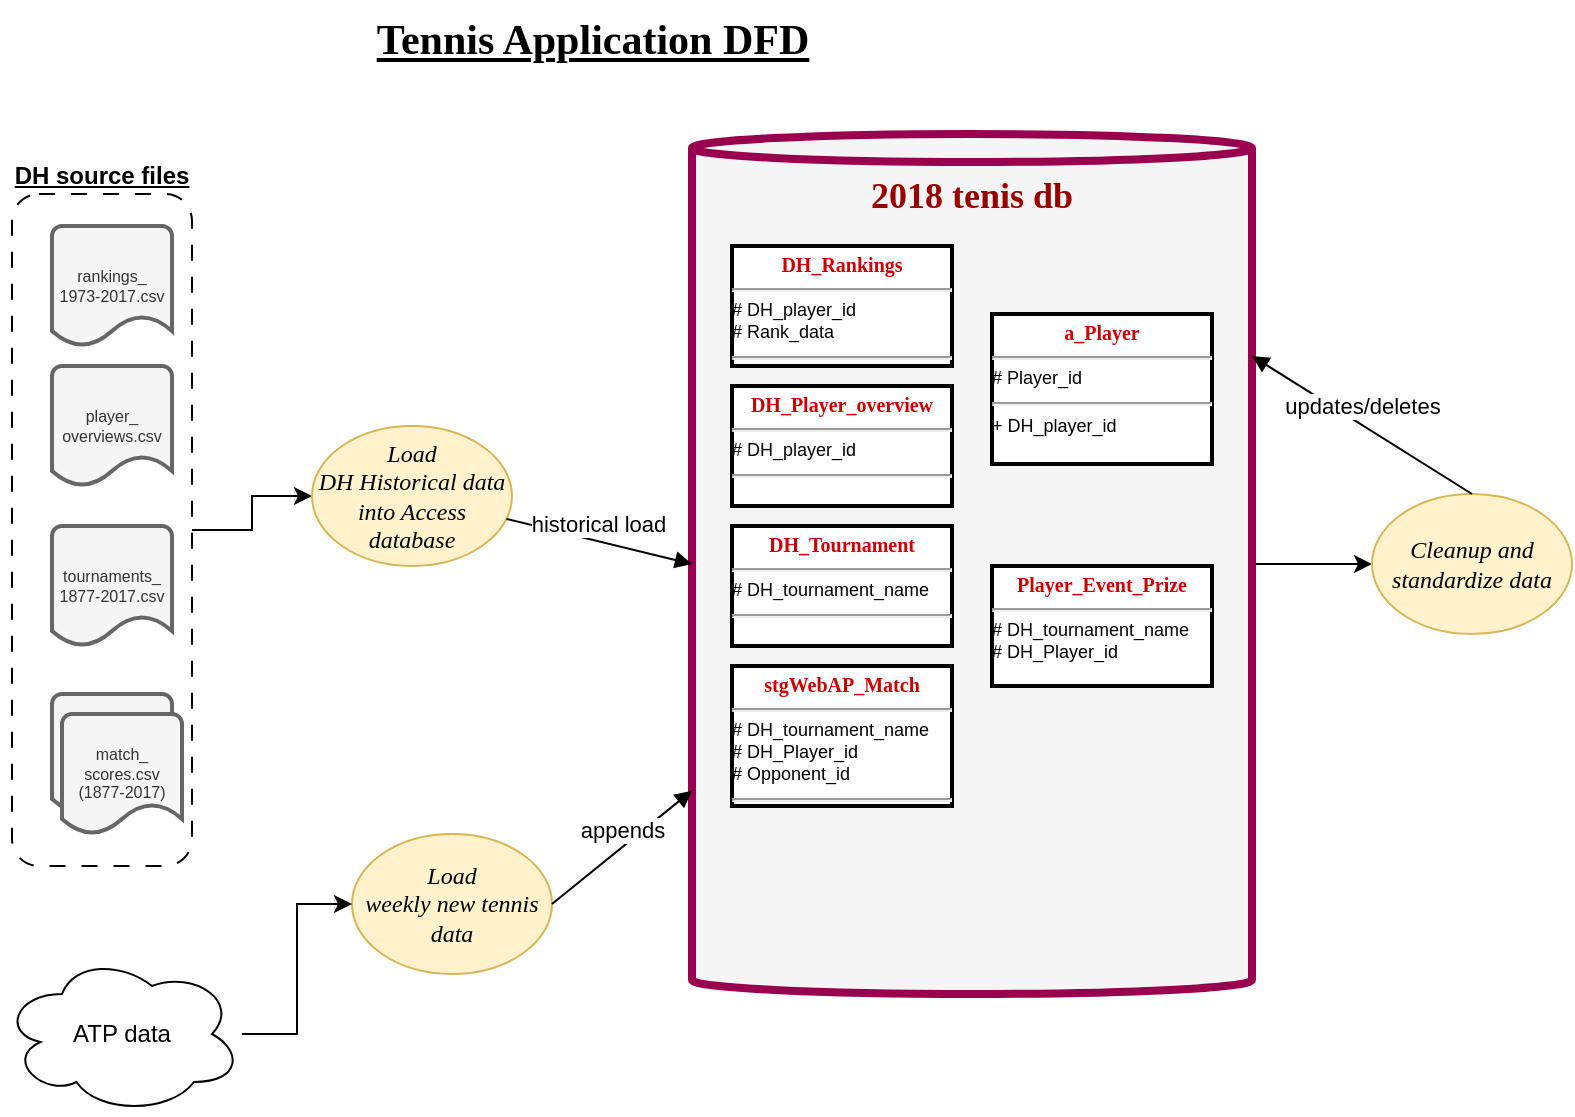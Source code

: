 <mxfile version="23.1.2" type="github">
  <diagram name="Page-1" id="kUrJyP3hPcw0KVRRPLDu">
    <mxGraphModel dx="1050" dy="637" grid="1" gridSize="10" guides="1" tooltips="1" connect="1" arrows="1" fold="1" page="1" pageScale="1" pageWidth="850" pageHeight="1100" math="0" shadow="0">
      <root>
        <mxCell id="0" />
        <mxCell id="1" parent="0" />
        <mxCell id="TPA7m0evjedZW9a33_sm-21" style="edgeStyle=orthogonalEdgeStyle;rounded=0;orthogonalLoop=1;jettySize=auto;html=1;entryX=0;entryY=0.5;entryDx=0;entryDy=0;" edge="1" parent="1" source="TPA7m0evjedZW9a33_sm-6" target="TPA7m0evjedZW9a33_sm-2">
          <mxGeometry relative="1" as="geometry" />
        </mxCell>
        <mxCell id="TPA7m0evjedZW9a33_sm-6" value="DH source files" style="rounded=1;whiteSpace=wrap;html=1;dashed=1;dashPattern=8 8;fillColor=none;labelPosition=center;verticalLabelPosition=top;align=center;verticalAlign=bottom;fontStyle=5" vertex="1" parent="1">
          <mxGeometry x="10" y="100" width="90" height="336" as="geometry" />
        </mxCell>
        <mxCell id="TPA7m0evjedZW9a33_sm-23" style="edgeStyle=orthogonalEdgeStyle;rounded=0;orthogonalLoop=1;jettySize=auto;html=1;" edge="1" parent="1" source="TPA7m0evjedZW9a33_sm-1" target="TPA7m0evjedZW9a33_sm-22">
          <mxGeometry relative="1" as="geometry" />
        </mxCell>
        <mxCell id="TPA7m0evjedZW9a33_sm-1" value="2018 tenis db" style="shape=cylinder3;whiteSpace=wrap;html=1;boundedLbl=1;backgroundOutline=1;size=7;verticalAlign=top;fontStyle=1;fontSize=18;fontColor=#990000;fillColor=#f5f5f5;strokeColor=#99004D;fontFamily=Georgia;strokeWidth=4;" vertex="1" parent="1">
          <mxGeometry x="350" y="70" width="280" height="430" as="geometry" />
        </mxCell>
        <mxCell id="TPA7m0evjedZW9a33_sm-2" value="Load &lt;br&gt;DH Historical data into Access database" style="ellipse;whiteSpace=wrap;html=1;fillColor=#fff2cc;strokeColor=#d6b656;fontFamily=Times New Roman;fontStyle=2" vertex="1" parent="1">
          <mxGeometry x="160" y="216" width="100" height="70" as="geometry" />
        </mxCell>
        <mxCell id="TPA7m0evjedZW9a33_sm-3" value="&lt;p style=&quot;margin: 4px 0px 0px; text-align: center;&quot;&gt;&lt;b style=&quot;&quot;&gt;&lt;font face=&quot;Comic Sans MS&quot; color=&quot;#cc0000&quot; style=&quot;font-size: 10px;&quot;&gt;DH_Player_overview&lt;/font&gt;&lt;/b&gt;&lt;br style=&quot;font-size: 9px;&quot;&gt;&lt;/p&gt;&lt;hr style=&quot;font-size: 9px;&quot;&gt;# DH_player_id&lt;div style=&quot;height: 2px; font-size: 9px;&quot;&gt;&lt;br style=&quot;font-size: 9px;&quot;&gt;&lt;/div&gt;&lt;hr style=&quot;font-size: 9px;&quot;&gt;&lt;div style=&quot;height: 2px; font-size: 9px;&quot;&gt;&lt;/div&gt;" style="verticalAlign=top;align=left;overflow=fill;fontSize=9;fontFamily=Helvetica;html=1;whiteSpace=wrap;strokeWidth=2;" vertex="1" parent="1">
          <mxGeometry x="370" y="196" width="110" height="60" as="geometry" />
        </mxCell>
        <mxCell id="TPA7m0evjedZW9a33_sm-4" value="historical load" style="html=1;verticalAlign=bottom;endArrow=block;curved=0;rounded=0;entryX=0;entryY=0.5;entryDx=0;entryDy=0;entryPerimeter=0;" edge="1" parent="1" source="TPA7m0evjedZW9a33_sm-2" target="TPA7m0evjedZW9a33_sm-1">
          <mxGeometry width="80" relative="1" as="geometry">
            <mxPoint x="380" y="364" as="sourcePoint" />
            <mxPoint x="460" y="364" as="targetPoint" />
            <Array as="points" />
          </mxGeometry>
        </mxCell>
        <mxCell id="TPA7m0evjedZW9a33_sm-5" value="tournaments_&lt;br&gt;1877-2017.csv" style="strokeWidth=2;html=1;shape=mxgraph.flowchart.document2;whiteSpace=wrap;size=0.25;fontSize=8;fillColor=#f5f5f5;fontColor=#333333;strokeColor=#666666;" vertex="1" parent="1">
          <mxGeometry x="30" y="266" width="60" height="60" as="geometry" />
        </mxCell>
        <mxCell id="TPA7m0evjedZW9a33_sm-10" value="rankings_&lt;br&gt;1973-2017.csv" style="strokeWidth=2;html=1;shape=mxgraph.flowchart.document2;whiteSpace=wrap;size=0.25;fontSize=8;fillColor=#f5f5f5;fontColor=#333333;strokeColor=#666666;" vertex="1" parent="1">
          <mxGeometry x="30" y="116" width="60" height="60" as="geometry" />
        </mxCell>
        <mxCell id="TPA7m0evjedZW9a33_sm-11" value="player_&lt;br&gt;overviews.csv" style="strokeWidth=2;html=1;shape=mxgraph.flowchart.document2;whiteSpace=wrap;size=0.25;fontSize=8;fillColor=#f5f5f5;fontColor=#333333;strokeColor=#666666;" vertex="1" parent="1">
          <mxGeometry x="30" y="186" width="60" height="60" as="geometry" />
        </mxCell>
        <mxCell id="TPA7m0evjedZW9a33_sm-12" value="" style="strokeWidth=2;html=1;shape=mxgraph.flowchart.document2;whiteSpace=wrap;size=0.25;fontSize=8;fillColor=#f5f5f5;fontColor=#333333;strokeColor=#666666;" vertex="1" parent="1">
          <mxGeometry x="30" y="350" width="60" height="60" as="geometry" />
        </mxCell>
        <mxCell id="TPA7m0evjedZW9a33_sm-13" value="match_&lt;br&gt;scores.csv&lt;br&gt;(1877-2017)" style="strokeWidth=2;html=1;shape=mxgraph.flowchart.document2;whiteSpace=wrap;size=0.25;fontSize=8;fillColor=#f5f5f5;fontColor=#333333;strokeColor=#666666;" vertex="1" parent="1">
          <mxGeometry x="35" y="360" width="60" height="60" as="geometry" />
        </mxCell>
        <mxCell id="TPA7m0evjedZW9a33_sm-16" value="&lt;p style=&quot;margin: 4px 0px 0px; text-align: center;&quot;&gt;&lt;b style=&quot;&quot;&gt;&lt;font face=&quot;Comic Sans MS&quot; color=&quot;#cc0000&quot; style=&quot;font-size: 10px;&quot;&gt;DH_Rankings&lt;/font&gt;&lt;/b&gt;&lt;br style=&quot;font-size: 9px;&quot;&gt;&lt;/p&gt;&lt;hr style=&quot;font-size: 9px;&quot;&gt;# DH_player_id&lt;br&gt;# Rank_data&lt;br&gt;&lt;div style=&quot;height: 2px; font-size: 9px;&quot;&gt;&lt;br style=&quot;font-size: 9px;&quot;&gt;&lt;/div&gt;&lt;hr style=&quot;font-size: 9px;&quot;&gt;&lt;div style=&quot;height: 2px; font-size: 9px;&quot;&gt;&lt;/div&gt;" style="verticalAlign=top;align=left;overflow=fill;fontSize=9;fontFamily=Helvetica;html=1;whiteSpace=wrap;strokeWidth=2;" vertex="1" parent="1">
          <mxGeometry x="370" y="126" width="110" height="60" as="geometry" />
        </mxCell>
        <mxCell id="TPA7m0evjedZW9a33_sm-17" value="&lt;p style=&quot;margin: 4px 0px 0px; text-align: center;&quot;&gt;&lt;b style=&quot;&quot;&gt;&lt;font face=&quot;Comic Sans MS&quot; color=&quot;#cc0000&quot; style=&quot;font-size: 10px;&quot;&gt;DH_Tournament&lt;/font&gt;&lt;/b&gt;&lt;br style=&quot;font-size: 9px;&quot;&gt;&lt;/p&gt;&lt;hr style=&quot;font-size: 9px;&quot;&gt;# DH_tournament_name&lt;br&gt;&lt;div style=&quot;height: 2px; font-size: 9px;&quot;&gt;&lt;br style=&quot;font-size: 9px;&quot;&gt;&lt;/div&gt;&lt;hr style=&quot;font-size: 9px;&quot;&gt;&lt;div style=&quot;height: 2px; font-size: 9px;&quot;&gt;&lt;/div&gt;" style="verticalAlign=top;align=left;overflow=fill;fontSize=9;fontFamily=Helvetica;html=1;whiteSpace=wrap;strokeWidth=2;" vertex="1" parent="1">
          <mxGeometry x="370" y="266" width="110" height="60" as="geometry" />
        </mxCell>
        <mxCell id="TPA7m0evjedZW9a33_sm-18" value="&lt;p style=&quot;margin: 4px 0px 0px; text-align: center;&quot;&gt;&lt;b style=&quot;&quot;&gt;&lt;font face=&quot;Comic Sans MS&quot; color=&quot;#cc0000&quot; style=&quot;font-size: 10px;&quot;&gt;stgWebAP_Match&lt;/font&gt;&lt;/b&gt;&lt;br style=&quot;font-size: 9px;&quot;&gt;&lt;/p&gt;&lt;hr style=&quot;font-size: 9px;&quot;&gt;# DH_tournament_name&lt;br&gt;# DH_Player_id&lt;br&gt;# Opponent_id&lt;br&gt;&lt;div style=&quot;height: 2px; font-size: 9px;&quot;&gt;&lt;br style=&quot;font-size: 9px;&quot;&gt;&lt;/div&gt;&lt;hr style=&quot;font-size: 9px;&quot;&gt;&lt;div style=&quot;height: 2px; font-size: 9px;&quot;&gt;&lt;/div&gt;" style="verticalAlign=top;align=left;overflow=fill;fontSize=9;fontFamily=Helvetica;html=1;whiteSpace=wrap;strokeWidth=2;" vertex="1" parent="1">
          <mxGeometry x="370" y="336" width="110" height="70" as="geometry" />
        </mxCell>
        <mxCell id="TPA7m0evjedZW9a33_sm-19" value="&lt;p style=&quot;margin: 4px 0px 0px; text-align: center;&quot;&gt;&lt;b style=&quot;&quot;&gt;&lt;font face=&quot;Comic Sans MS&quot; color=&quot;#cc0000&quot; style=&quot;font-size: 10px;&quot;&gt;Player_Event_Prize&lt;/font&gt;&lt;/b&gt;&lt;br style=&quot;font-size: 9px;&quot;&gt;&lt;/p&gt;&lt;hr style=&quot;font-size: 9px;&quot;&gt;# DH_tournament_name&lt;br&gt;# DH_Player_id&lt;br&gt;&lt;br&gt;&lt;div style=&quot;height: 2px; font-size: 9px;&quot;&gt;&lt;br style=&quot;font-size: 9px;&quot;&gt;&lt;/div&gt;&lt;hr style=&quot;font-size: 9px;&quot;&gt;&lt;div style=&quot;height: 2px; font-size: 9px;&quot;&gt;&lt;/div&gt;" style="verticalAlign=top;align=left;overflow=fill;fontSize=9;fontFamily=Helvetica;html=1;whiteSpace=wrap;strokeWidth=2;" vertex="1" parent="1">
          <mxGeometry x="500" y="286" width="110" height="60" as="geometry" />
        </mxCell>
        <mxCell id="TPA7m0evjedZW9a33_sm-20" value="&lt;p style=&quot;margin: 4px 0px 0px; text-align: center;&quot;&gt;&lt;b style=&quot;&quot;&gt;&lt;font face=&quot;Comic Sans MS&quot; color=&quot;#cc0000&quot; style=&quot;font-size: 10px;&quot;&gt;a_Player&lt;/font&gt;&lt;/b&gt;&lt;br style=&quot;font-size: 9px;&quot;&gt;&lt;/p&gt;&lt;hr style=&quot;font-size: 9px;&quot;&gt;# Player_id&lt;br&gt;&lt;div style=&quot;height: 2px; font-size: 9px;&quot;&gt;&lt;br style=&quot;font-size: 9px;&quot;&gt;&lt;/div&gt;&lt;hr style=&quot;font-size: 9px;&quot;&gt;&lt;div style=&quot;height: 2px; font-size: 9px;&quot;&gt;+ DH_player_id&lt;/div&gt;" style="verticalAlign=top;align=left;overflow=fill;fontSize=9;fontFamily=Helvetica;html=1;whiteSpace=wrap;strokeWidth=2;" vertex="1" parent="1">
          <mxGeometry x="500" y="160" width="110" height="75" as="geometry" />
        </mxCell>
        <mxCell id="TPA7m0evjedZW9a33_sm-22" value="Cleanup and standardize data" style="ellipse;whiteSpace=wrap;html=1;fillColor=#fff2cc;strokeColor=#d6b656;fontFamily=Times New Roman;fontStyle=2" vertex="1" parent="1">
          <mxGeometry x="690" y="250" width="100" height="70" as="geometry" />
        </mxCell>
        <mxCell id="TPA7m0evjedZW9a33_sm-25" value="updates/deletes" style="html=1;verticalAlign=bottom;endArrow=block;curved=0;rounded=0;entryX=1;entryY=0;entryDx=0;entryDy=111;entryPerimeter=0;exitX=0.5;exitY=0;exitDx=0;exitDy=0;" edge="1" parent="1" source="TPA7m0evjedZW9a33_sm-22" target="TPA7m0evjedZW9a33_sm-1">
          <mxGeometry width="80" relative="1" as="geometry">
            <mxPoint x="730" y="10" as="sourcePoint" />
            <mxPoint x="350" y="55" as="targetPoint" />
            <Array as="points" />
          </mxGeometry>
        </mxCell>
        <mxCell id="TPA7m0evjedZW9a33_sm-28" value="Load &lt;br&gt;weekly new tennis data" style="ellipse;whiteSpace=wrap;html=1;fillColor=#fff2cc;strokeColor=#d6b656;fontFamily=Times New Roman;fontStyle=2" vertex="1" parent="1">
          <mxGeometry x="180" y="420" width="100" height="70" as="geometry" />
        </mxCell>
        <mxCell id="TPA7m0evjedZW9a33_sm-29" value="appends" style="html=1;verticalAlign=bottom;endArrow=block;curved=0;rounded=0;exitX=1;exitY=0.5;exitDx=0;exitDy=0;" edge="1" parent="1" source="TPA7m0evjedZW9a33_sm-28" target="TPA7m0evjedZW9a33_sm-1">
          <mxGeometry width="80" relative="1" as="geometry">
            <mxPoint x="300" y="406" as="sourcePoint" />
            <mxPoint x="190" y="337" as="targetPoint" />
            <Array as="points" />
          </mxGeometry>
        </mxCell>
        <mxCell id="TPA7m0evjedZW9a33_sm-31" style="edgeStyle=orthogonalEdgeStyle;rounded=0;orthogonalLoop=1;jettySize=auto;html=1;entryX=0;entryY=0.5;entryDx=0;entryDy=0;" edge="1" parent="1" source="TPA7m0evjedZW9a33_sm-30" target="TPA7m0evjedZW9a33_sm-28">
          <mxGeometry relative="1" as="geometry" />
        </mxCell>
        <mxCell id="TPA7m0evjedZW9a33_sm-30" value="ATP data" style="ellipse;shape=cloud;whiteSpace=wrap;html=1;" vertex="1" parent="1">
          <mxGeometry x="5" y="480" width="120" height="80" as="geometry" />
        </mxCell>
        <mxCell id="TPA7m0evjedZW9a33_sm-33" value="Tennis Application DFD" style="text;html=1;align=center;verticalAlign=middle;resizable=0;points=[];autosize=1;strokeColor=none;fillColor=none;fontSize=21;fontStyle=5;fontFamily=Times New Roman;" vertex="1" parent="1">
          <mxGeometry x="180" y="3" width="240" height="40" as="geometry" />
        </mxCell>
      </root>
    </mxGraphModel>
  </diagram>
</mxfile>
